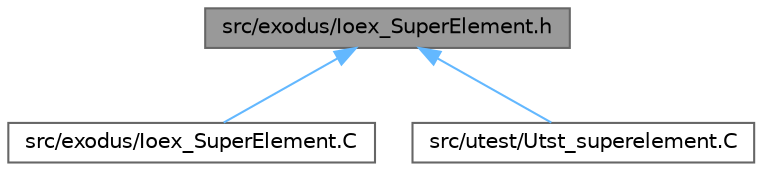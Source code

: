 digraph "src/exodus/Ioex_SuperElement.h"
{
 // INTERACTIVE_SVG=YES
 // LATEX_PDF_SIZE
  bgcolor="transparent";
  edge [fontname=Helvetica,fontsize=10,labelfontname=Helvetica,labelfontsize=10];
  node [fontname=Helvetica,fontsize=10,shape=box,height=0.2,width=0.4];
  Node1 [id="Node000001",label="src/exodus/Ioex_SuperElement.h",height=0.2,width=0.4,color="gray40", fillcolor="grey60", style="filled", fontcolor="black",tooltip=" "];
  Node1 -> Node2 [id="edge1_Node000001_Node000002",dir="back",color="steelblue1",style="solid",tooltip=" "];
  Node2 [id="Node000002",label="src/exodus/Ioex_SuperElement.C",height=0.2,width=0.4,color="grey40", fillcolor="white", style="filled",URL="$Ioex__SuperElement_8C.html",tooltip=" "];
  Node1 -> Node3 [id="edge2_Node000001_Node000003",dir="back",color="steelblue1",style="solid",tooltip=" "];
  Node3 [id="Node000003",label="src/utest/Utst_superelement.C",height=0.2,width=0.4,color="grey40", fillcolor="white", style="filled",URL="$Utst__superelement_8C.html",tooltip=" "];
}
